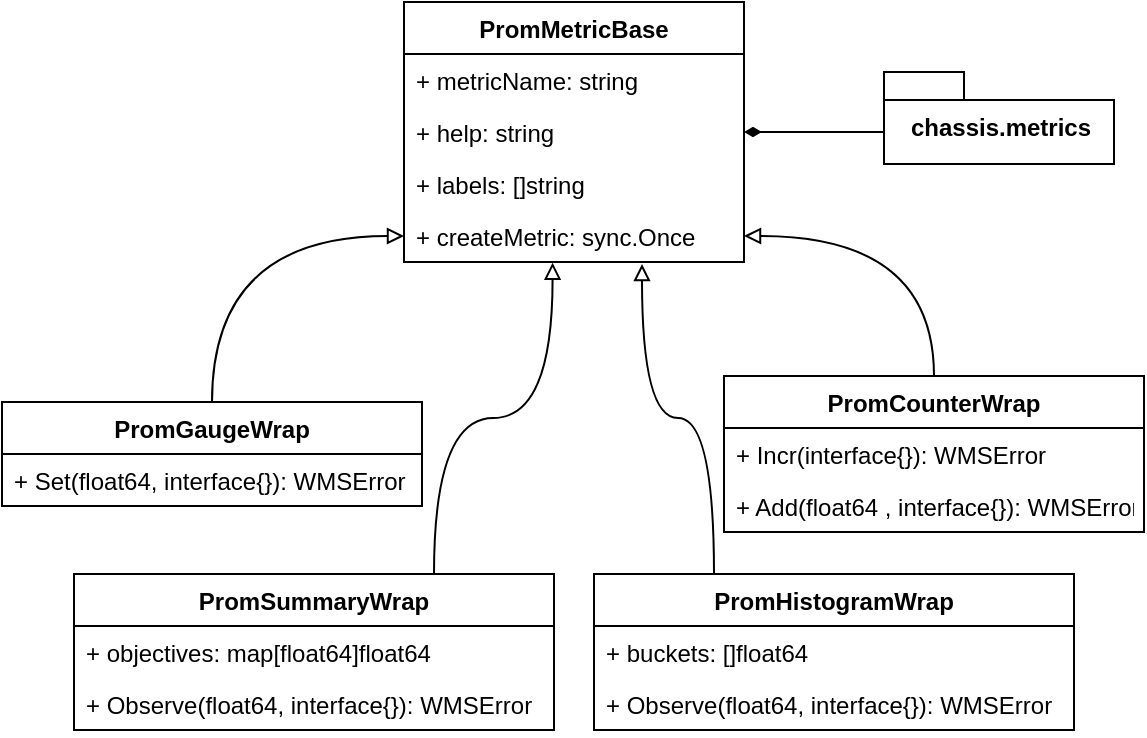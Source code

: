 <mxfile version="18.0.6" type="github">
  <diagram id="aCxIF_p1jTUdYNYcjFT6" name="Page-1">
    <mxGraphModel dx="815" dy="454" grid="0" gridSize="10" guides="1" tooltips="1" connect="1" arrows="1" fold="1" page="1" pageScale="1" pageWidth="1169" pageHeight="827" math="0" shadow="0">
      <root>
        <mxCell id="0" />
        <mxCell id="1" parent="0" />
        <mxCell id="dJkj9ELoj1MnBdwX1dgS-9" value="PromMetricBase" style="swimlane;fontStyle=1;childLayout=stackLayout;horizontal=1;startSize=26;fillColor=none;horizontalStack=0;resizeParent=1;resizeParentMax=0;resizeLast=0;collapsible=1;marginBottom=0;strokeColor=default;" vertex="1" parent="1">
          <mxGeometry x="300" y="370" width="170" height="130" as="geometry" />
        </mxCell>
        <mxCell id="dJkj9ELoj1MnBdwX1dgS-10" value="+ metricName: string" style="text;strokeColor=none;fillColor=none;align=left;verticalAlign=top;spacingLeft=4;spacingRight=4;overflow=hidden;rotatable=0;points=[[0,0.5],[1,0.5]];portConstraint=eastwest;" vertex="1" parent="dJkj9ELoj1MnBdwX1dgS-9">
          <mxGeometry y="26" width="170" height="26" as="geometry" />
        </mxCell>
        <mxCell id="dJkj9ELoj1MnBdwX1dgS-11" value="+ help: string" style="text;strokeColor=none;fillColor=none;align=left;verticalAlign=top;spacingLeft=4;spacingRight=4;overflow=hidden;rotatable=0;points=[[0,0.5],[1,0.5]];portConstraint=eastwest;" vertex="1" parent="dJkj9ELoj1MnBdwX1dgS-9">
          <mxGeometry y="52" width="170" height="26" as="geometry" />
        </mxCell>
        <mxCell id="dJkj9ELoj1MnBdwX1dgS-12" value="+ labels: []string" style="text;strokeColor=none;fillColor=none;align=left;verticalAlign=top;spacingLeft=4;spacingRight=4;overflow=hidden;rotatable=0;points=[[0,0.5],[1,0.5]];portConstraint=eastwest;" vertex="1" parent="dJkj9ELoj1MnBdwX1dgS-9">
          <mxGeometry y="78" width="170" height="26" as="geometry" />
        </mxCell>
        <mxCell id="dJkj9ELoj1MnBdwX1dgS-13" value="+ createMetric: sync.Once" style="text;strokeColor=none;fillColor=none;align=left;verticalAlign=top;spacingLeft=4;spacingRight=4;overflow=hidden;rotatable=0;points=[[0,0.5],[1,0.5]];portConstraint=eastwest;" vertex="1" parent="dJkj9ELoj1MnBdwX1dgS-9">
          <mxGeometry y="104" width="170" height="26" as="geometry" />
        </mxCell>
        <mxCell id="dJkj9ELoj1MnBdwX1dgS-31" style="edgeStyle=orthogonalEdgeStyle;rounded=0;orthogonalLoop=1;jettySize=auto;html=1;exitX=0.5;exitY=0;exitDx=0;exitDy=0;entryX=0;entryY=0.5;entryDx=0;entryDy=0;endArrow=block;endFill=0;curved=1;" edge="1" parent="1" source="dJkj9ELoj1MnBdwX1dgS-14" target="dJkj9ELoj1MnBdwX1dgS-13">
          <mxGeometry relative="1" as="geometry" />
        </mxCell>
        <mxCell id="dJkj9ELoj1MnBdwX1dgS-14" value="PromGaugeWrap" style="swimlane;fontStyle=1;align=center;verticalAlign=top;childLayout=stackLayout;horizontal=1;startSize=26;horizontalStack=0;resizeParent=1;resizeParentMax=0;resizeLast=0;collapsible=1;marginBottom=0;strokeColor=default;" vertex="1" parent="1">
          <mxGeometry x="99" y="570" width="210" height="52" as="geometry" />
        </mxCell>
        <mxCell id="dJkj9ELoj1MnBdwX1dgS-17" value="+ Set(float64, interface{}): WMSError" style="text;strokeColor=none;fillColor=none;align=left;verticalAlign=top;spacingLeft=4;spacingRight=4;overflow=hidden;rotatable=0;points=[[0,0.5],[1,0.5]];portConstraint=eastwest;" vertex="1" parent="dJkj9ELoj1MnBdwX1dgS-14">
          <mxGeometry y="26" width="210" height="26" as="geometry" />
        </mxCell>
        <mxCell id="dJkj9ELoj1MnBdwX1dgS-32" style="edgeStyle=orthogonalEdgeStyle;rounded=0;orthogonalLoop=1;jettySize=auto;html=1;exitX=0.5;exitY=0;exitDx=0;exitDy=0;entryX=1;entryY=0.5;entryDx=0;entryDy=0;endArrow=block;endFill=0;curved=1;" edge="1" parent="1" source="dJkj9ELoj1MnBdwX1dgS-18" target="dJkj9ELoj1MnBdwX1dgS-13">
          <mxGeometry relative="1" as="geometry" />
        </mxCell>
        <mxCell id="dJkj9ELoj1MnBdwX1dgS-18" value="PromCounterWrap" style="swimlane;fontStyle=1;align=center;verticalAlign=top;childLayout=stackLayout;horizontal=1;startSize=26;horizontalStack=0;resizeParent=1;resizeParentMax=0;resizeLast=0;collapsible=1;marginBottom=0;strokeColor=default;" vertex="1" parent="1">
          <mxGeometry x="460" y="557" width="210" height="78" as="geometry" />
        </mxCell>
        <mxCell id="dJkj9ELoj1MnBdwX1dgS-20" value="+ Incr(interface{}): WMSError" style="text;strokeColor=none;fillColor=none;align=left;verticalAlign=top;spacingLeft=4;spacingRight=4;overflow=hidden;rotatable=0;points=[[0,0.5],[1,0.5]];portConstraint=eastwest;" vertex="1" parent="dJkj9ELoj1MnBdwX1dgS-18">
          <mxGeometry y="26" width="210" height="26" as="geometry" />
        </mxCell>
        <mxCell id="dJkj9ELoj1MnBdwX1dgS-21" value="+ Add(float64 , interface{}): WMSError" style="text;strokeColor=none;fillColor=none;align=left;verticalAlign=top;spacingLeft=4;spacingRight=4;overflow=hidden;rotatable=0;points=[[0,0.5],[1,0.5]];portConstraint=eastwest;" vertex="1" parent="dJkj9ELoj1MnBdwX1dgS-18">
          <mxGeometry y="52" width="210" height="26" as="geometry" />
        </mxCell>
        <mxCell id="dJkj9ELoj1MnBdwX1dgS-37" style="edgeStyle=orthogonalEdgeStyle;curved=1;rounded=0;orthogonalLoop=1;jettySize=auto;html=1;exitX=0.75;exitY=0;exitDx=0;exitDy=0;entryX=0.437;entryY=1.013;entryDx=0;entryDy=0;entryPerimeter=0;endArrow=block;endFill=0;" edge="1" parent="1" source="dJkj9ELoj1MnBdwX1dgS-22" target="dJkj9ELoj1MnBdwX1dgS-13">
          <mxGeometry relative="1" as="geometry" />
        </mxCell>
        <mxCell id="dJkj9ELoj1MnBdwX1dgS-22" value="PromSummaryWrap" style="swimlane;fontStyle=1;align=center;verticalAlign=top;childLayout=stackLayout;horizontal=1;startSize=26;horizontalStack=0;resizeParent=1;resizeParentMax=0;resizeLast=0;collapsible=1;marginBottom=0;strokeColor=default;" vertex="1" parent="1">
          <mxGeometry x="135" y="656" width="240" height="78" as="geometry" />
        </mxCell>
        <mxCell id="dJkj9ELoj1MnBdwX1dgS-25" value="+ objectives: map[float64]float64" style="text;strokeColor=none;fillColor=none;align=left;verticalAlign=top;spacingLeft=4;spacingRight=4;overflow=hidden;rotatable=0;points=[[0,0.5],[1,0.5]];portConstraint=eastwest;" vertex="1" parent="dJkj9ELoj1MnBdwX1dgS-22">
          <mxGeometry y="26" width="240" height="26" as="geometry" />
        </mxCell>
        <mxCell id="dJkj9ELoj1MnBdwX1dgS-24" value="+ Observe(float64, interface{}): WMSError" style="text;strokeColor=none;fillColor=none;align=left;verticalAlign=top;spacingLeft=4;spacingRight=4;overflow=hidden;rotatable=0;points=[[0,0.5],[1,0.5]];portConstraint=eastwest;" vertex="1" parent="dJkj9ELoj1MnBdwX1dgS-22">
          <mxGeometry y="52" width="240" height="26" as="geometry" />
        </mxCell>
        <mxCell id="dJkj9ELoj1MnBdwX1dgS-39" style="edgeStyle=orthogonalEdgeStyle;curved=1;rounded=0;orthogonalLoop=1;jettySize=auto;html=1;exitX=0.25;exitY=0;exitDx=0;exitDy=0;entryX=0.7;entryY=1.038;entryDx=0;entryDy=0;entryPerimeter=0;endArrow=block;endFill=0;" edge="1" parent="1" source="dJkj9ELoj1MnBdwX1dgS-26" target="dJkj9ELoj1MnBdwX1dgS-13">
          <mxGeometry relative="1" as="geometry" />
        </mxCell>
        <mxCell id="dJkj9ELoj1MnBdwX1dgS-26" value="PromHistogramWrap" style="swimlane;fontStyle=1;align=center;verticalAlign=top;childLayout=stackLayout;horizontal=1;startSize=26;horizontalStack=0;resizeParent=1;resizeParentMax=0;resizeLast=0;collapsible=1;marginBottom=0;strokeColor=default;" vertex="1" parent="1">
          <mxGeometry x="395" y="656" width="240" height="78" as="geometry" />
        </mxCell>
        <mxCell id="dJkj9ELoj1MnBdwX1dgS-27" value="+ buckets: []float64" style="text;strokeColor=none;fillColor=none;align=left;verticalAlign=top;spacingLeft=4;spacingRight=4;overflow=hidden;rotatable=0;points=[[0,0.5],[1,0.5]];portConstraint=eastwest;" vertex="1" parent="dJkj9ELoj1MnBdwX1dgS-26">
          <mxGeometry y="26" width="240" height="26" as="geometry" />
        </mxCell>
        <mxCell id="dJkj9ELoj1MnBdwX1dgS-28" value="+ Observe(float64, interface{}): WMSError" style="text;strokeColor=none;fillColor=none;align=left;verticalAlign=top;spacingLeft=4;spacingRight=4;overflow=hidden;rotatable=0;points=[[0,0.5],[1,0.5]];portConstraint=eastwest;" vertex="1" parent="dJkj9ELoj1MnBdwX1dgS-26">
          <mxGeometry y="52" width="240" height="26" as="geometry" />
        </mxCell>
        <mxCell id="dJkj9ELoj1MnBdwX1dgS-29" value="chassis.metrics" style="shape=folder;fontStyle=1;spacingTop=10;tabWidth=40;tabHeight=14;tabPosition=left;html=1;strokeColor=default;" vertex="1" parent="1">
          <mxGeometry x="540" y="405" width="115" height="46" as="geometry" />
        </mxCell>
        <mxCell id="dJkj9ELoj1MnBdwX1dgS-30" style="edgeStyle=orthogonalEdgeStyle;rounded=0;orthogonalLoop=1;jettySize=auto;html=1;exitX=0;exitY=0;exitDx=0;exitDy=30;entryX=1;entryY=0.5;entryDx=0;entryDy=0;endArrow=diamondThin;endFill=1;exitPerimeter=0;" edge="1" parent="1" source="dJkj9ELoj1MnBdwX1dgS-29" target="dJkj9ELoj1MnBdwX1dgS-11">
          <mxGeometry relative="1" as="geometry" />
        </mxCell>
      </root>
    </mxGraphModel>
  </diagram>
</mxfile>
